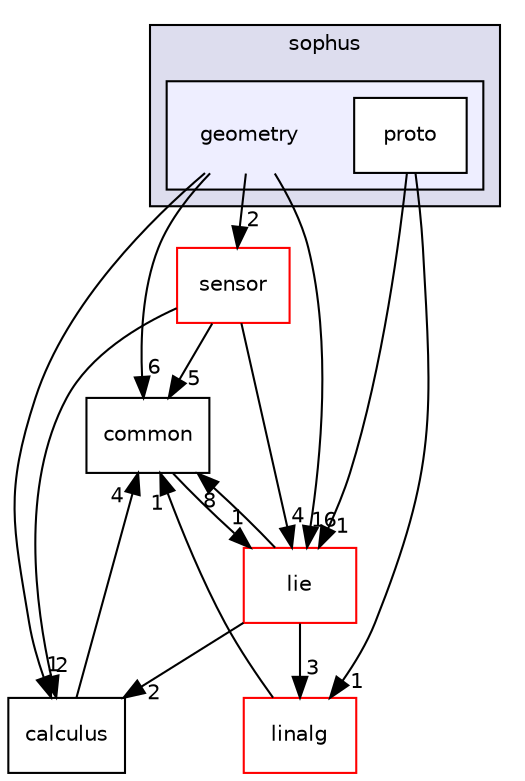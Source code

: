 digraph "/home/runner/work/Sophus/Sophus/cpp/sophus/geometry" {
  compound=true
  node [ fontsize="10", fontname="Helvetica"];
  edge [ labelfontsize="10", labelfontname="Helvetica"];
  subgraph clusterdir_955fab3374a7652c82f8c2b63089d242 {
    graph [ bgcolor="#ddddee", pencolor="black", label="sophus" fontname="Helvetica", fontsize="10", URL="dir_955fab3374a7652c82f8c2b63089d242.html"]
  subgraph clusterdir_ac36b4d59fa077a170b439c47c9c2b90 {
    graph [ bgcolor="#eeeeff", pencolor="black", label="" URL="dir_ac36b4d59fa077a170b439c47c9c2b90.html"];
    dir_ac36b4d59fa077a170b439c47c9c2b90 [shape=plaintext label="geometry"];
    dir_42c786e8135414e4f269e4f587528499 [shape=box label="proto" color="black" fillcolor="white" style="filled" URL="dir_42c786e8135414e4f269e4f587528499.html"];
  }
  }
  dir_a7082e164d91aec3b9943421365f2e0b [shape=box label="common" URL="dir_a7082e164d91aec3b9943421365f2e0b.html"];
  dir_e4d7764f299ff37161f14b275a37fe93 [shape=box label="lie" fillcolor="white" style="filled" color="red" URL="dir_e4d7764f299ff37161f14b275a37fe93.html"];
  dir_1d93d1ed5108c4d2071899c26be7717c [shape=box label="calculus" URL="dir_1d93d1ed5108c4d2071899c26be7717c.html"];
  dir_6c48d565312b55a82638228487a5053e [shape=box label="sensor" fillcolor="white" style="filled" color="red" URL="dir_6c48d565312b55a82638228487a5053e.html"];
  dir_246b32a499e23272b6f273a9e5862f57 [shape=box label="linalg" fillcolor="white" style="filled" color="red" URL="dir_246b32a499e23272b6f273a9e5862f57.html"];
  dir_ac36b4d59fa077a170b439c47c9c2b90->dir_a7082e164d91aec3b9943421365f2e0b [headlabel="6", labeldistance=1.5 headhref="dir_000005_000004.html"];
  dir_ac36b4d59fa077a170b439c47c9c2b90->dir_e4d7764f299ff37161f14b275a37fe93 [headlabel="16", labeldistance=1.5 headhref="dir_000005_000009.html"];
  dir_ac36b4d59fa077a170b439c47c9c2b90->dir_1d93d1ed5108c4d2071899c26be7717c [headlabel="1", labeldistance=1.5 headhref="dir_000005_000002.html"];
  dir_ac36b4d59fa077a170b439c47c9c2b90->dir_6c48d565312b55a82638228487a5053e [headlabel="2", labeldistance=1.5 headhref="dir_000005_000014.html"];
  dir_a7082e164d91aec3b9943421365f2e0b->dir_e4d7764f299ff37161f14b275a37fe93 [headlabel="1", labeldistance=1.5 headhref="dir_000004_000009.html"];
  dir_42c786e8135414e4f269e4f587528499->dir_e4d7764f299ff37161f14b275a37fe93 [headlabel="1", labeldistance=1.5 headhref="dir_000006_000009.html"];
  dir_42c786e8135414e4f269e4f587528499->dir_246b32a499e23272b6f273a9e5862f57 [headlabel="1", labeldistance=1.5 headhref="dir_000006_000012.html"];
  dir_e4d7764f299ff37161f14b275a37fe93->dir_a7082e164d91aec3b9943421365f2e0b [headlabel="8", labeldistance=1.5 headhref="dir_000009_000004.html"];
  dir_e4d7764f299ff37161f14b275a37fe93->dir_1d93d1ed5108c4d2071899c26be7717c [headlabel="2", labeldistance=1.5 headhref="dir_000009_000002.html"];
  dir_e4d7764f299ff37161f14b275a37fe93->dir_246b32a499e23272b6f273a9e5862f57 [headlabel="3", labeldistance=1.5 headhref="dir_000009_000012.html"];
  dir_1d93d1ed5108c4d2071899c26be7717c->dir_a7082e164d91aec3b9943421365f2e0b [headlabel="4", labeldistance=1.5 headhref="dir_000002_000004.html"];
  dir_6c48d565312b55a82638228487a5053e->dir_a7082e164d91aec3b9943421365f2e0b [headlabel="5", labeldistance=1.5 headhref="dir_000014_000004.html"];
  dir_6c48d565312b55a82638228487a5053e->dir_e4d7764f299ff37161f14b275a37fe93 [headlabel="4", labeldistance=1.5 headhref="dir_000014_000009.html"];
  dir_6c48d565312b55a82638228487a5053e->dir_1d93d1ed5108c4d2071899c26be7717c [headlabel="2", labeldistance=1.5 headhref="dir_000014_000002.html"];
  dir_246b32a499e23272b6f273a9e5862f57->dir_a7082e164d91aec3b9943421365f2e0b [headlabel="1", labeldistance=1.5 headhref="dir_000012_000004.html"];
}
